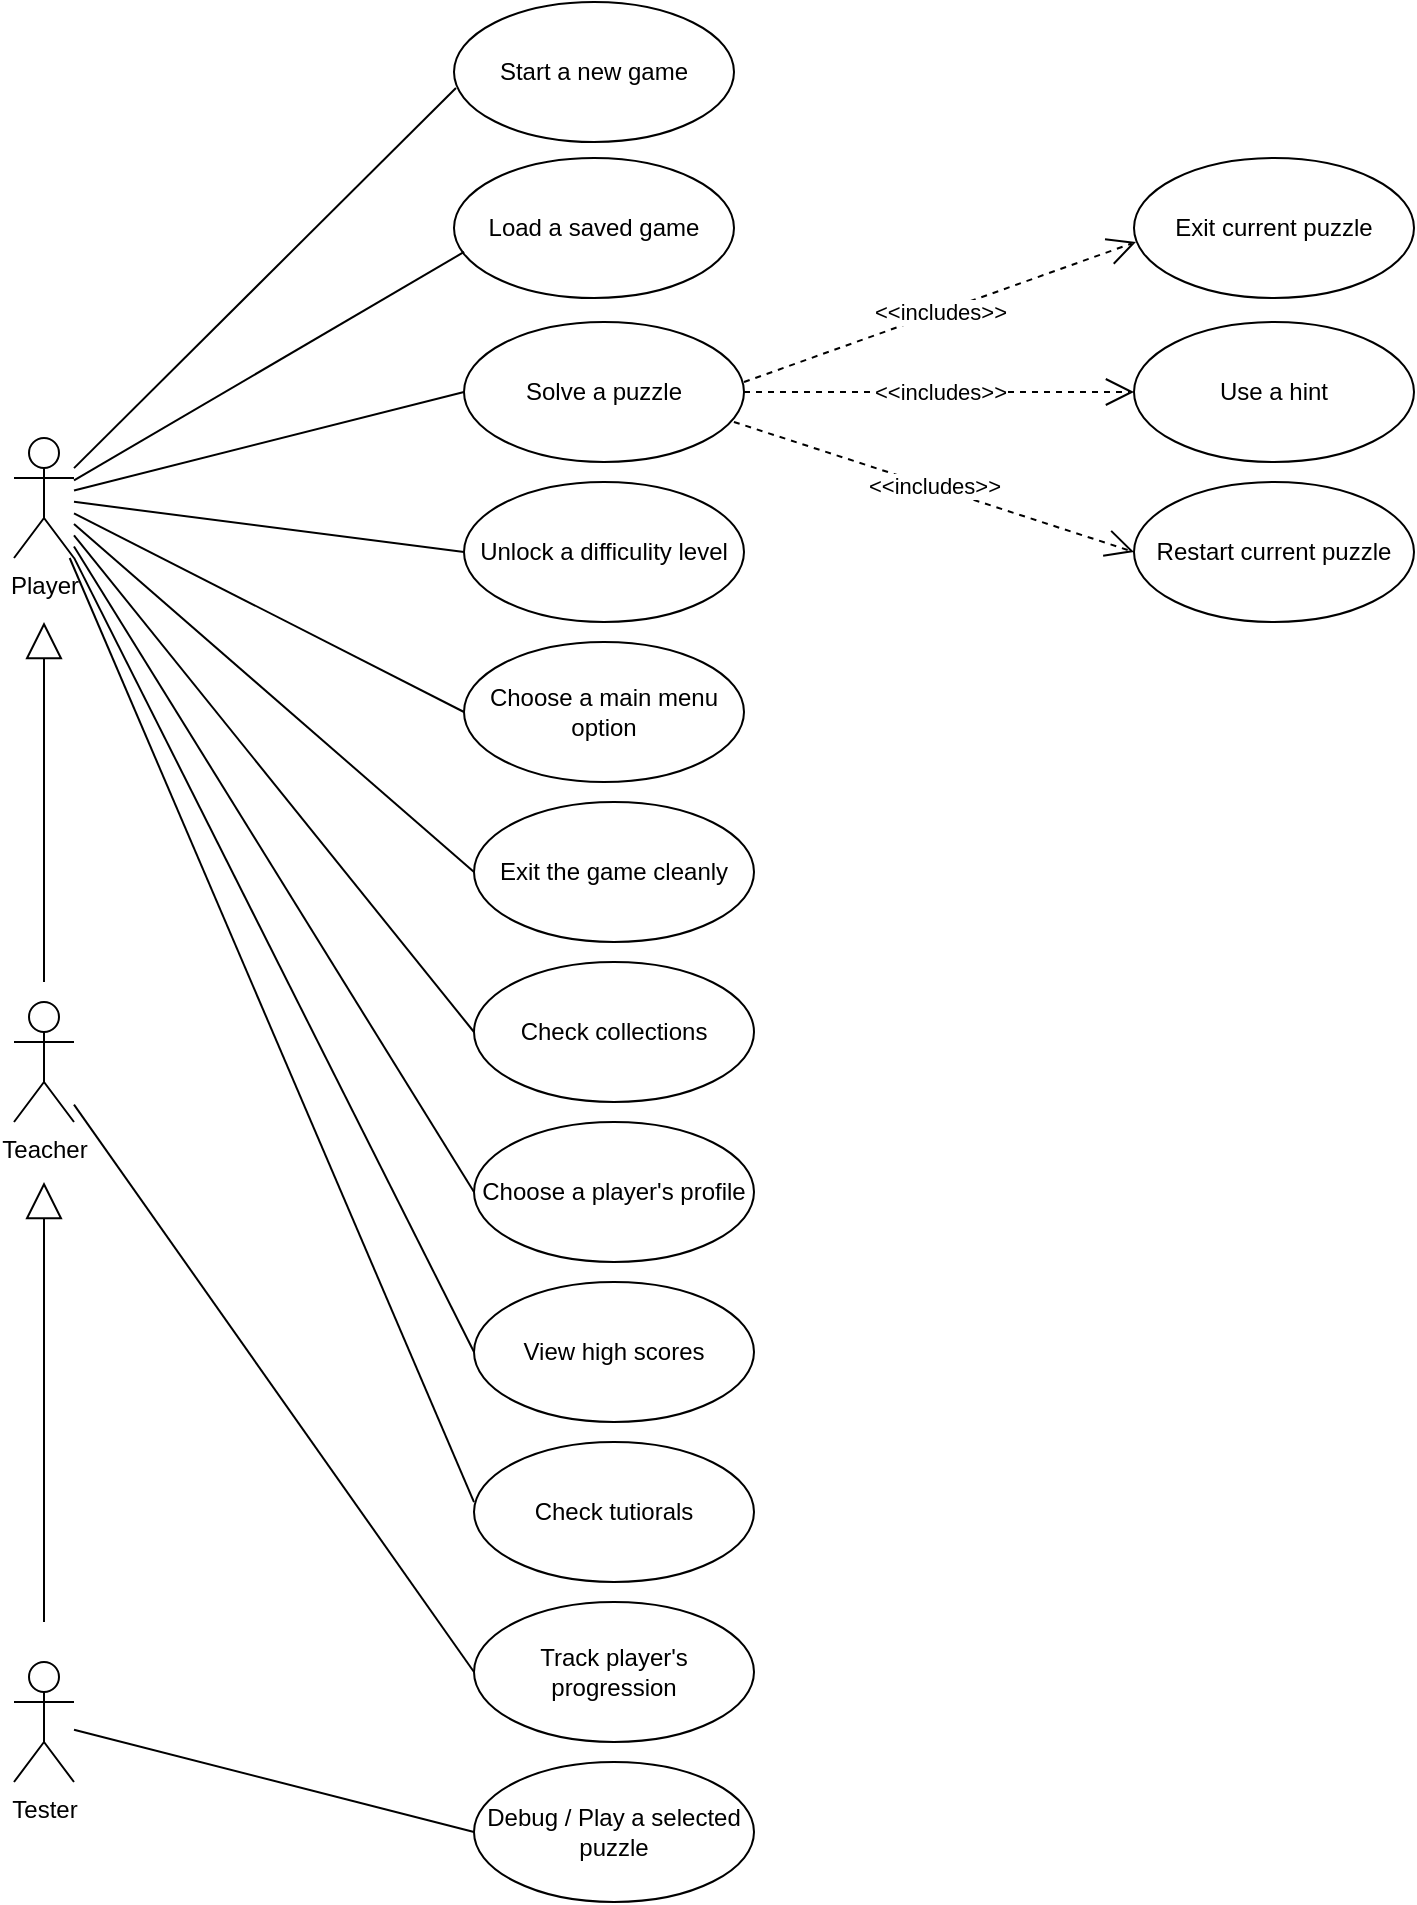 <mxfile version="23.1.2" type="github">
  <diagram name="Page-1" id="0783ab3e-0a74-02c8-0abd-f7b4e66b4bec">
    <mxGraphModel dx="2901" dy="1140" grid="1" gridSize="10" guides="1" tooltips="1" connect="1" arrows="1" fold="1" page="1" pageScale="1" pageWidth="827" pageHeight="1169" background="none" math="0" shadow="0">
      <root>
        <mxCell id="0" />
        <mxCell id="1" parent="0" />
        <mxCell id="n95UubTUEXaW6l02zeMs-1" value="Player" style="shape=umlActor;verticalLabelPosition=bottom;verticalAlign=top;html=1;outlineConnect=0;" parent="1" vertex="1">
          <mxGeometry x="-790" y="228" width="30" height="60" as="geometry" />
        </mxCell>
        <mxCell id="n95UubTUEXaW6l02zeMs-14" value="Teacher" style="shape=umlActor;verticalLabelPosition=bottom;verticalAlign=top;html=1;outlineConnect=0;" parent="1" vertex="1">
          <mxGeometry x="-790" y="510" width="30" height="60" as="geometry" />
        </mxCell>
        <mxCell id="n95UubTUEXaW6l02zeMs-22" value="Tester" style="shape=umlActor;verticalLabelPosition=bottom;verticalAlign=top;html=1;outlineConnect=0;" parent="1" vertex="1">
          <mxGeometry x="-790" y="840" width="30" height="60" as="geometry" />
        </mxCell>
        <mxCell id="n95UubTUEXaW6l02zeMs-30" value="Debug / Play a selected puzzle" style="ellipse;whiteSpace=wrap;html=1;" parent="1" vertex="1">
          <mxGeometry x="-560" y="890" width="140" height="70" as="geometry" />
        </mxCell>
        <mxCell id="n95UubTUEXaW6l02zeMs-31" value="Check collections" style="ellipse;whiteSpace=wrap;html=1;" parent="1" vertex="1">
          <mxGeometry x="-560" y="490" width="140" height="70" as="geometry" />
        </mxCell>
        <mxCell id="n95UubTUEXaW6l02zeMs-32" value="Start a new game" style="ellipse;whiteSpace=wrap;html=1;" parent="1" vertex="1">
          <mxGeometry x="-570" y="10" width="140" height="70" as="geometry" />
        </mxCell>
        <mxCell id="n95UubTUEXaW6l02zeMs-35" value="Load a saved game" style="ellipse;whiteSpace=wrap;html=1;" parent="1" vertex="1">
          <mxGeometry x="-570" y="88" width="140" height="70" as="geometry" />
        </mxCell>
        <mxCell id="n95UubTUEXaW6l02zeMs-36" value="Track player&#39;s progression" style="ellipse;whiteSpace=wrap;html=1;" parent="1" vertex="1">
          <mxGeometry x="-560" y="810" width="140" height="70" as="geometry" />
        </mxCell>
        <mxCell id="n95UubTUEXaW6l02zeMs-37" value="View high scores" style="ellipse;whiteSpace=wrap;html=1;" parent="1" vertex="1">
          <mxGeometry x="-560" y="650" width="140" height="70" as="geometry" />
        </mxCell>
        <mxCell id="n95UubTUEXaW6l02zeMs-41" value="Check tutiorals" style="ellipse;whiteSpace=wrap;html=1;" parent="1" vertex="1">
          <mxGeometry x="-560" y="730" width="140" height="70" as="geometry" />
        </mxCell>
        <mxCell id="n95UubTUEXaW6l02zeMs-46" value="" style="endArrow=block;endSize=16;endFill=0;html=1;rounded=0;" parent="1" edge="1">
          <mxGeometry width="160" relative="1" as="geometry">
            <mxPoint x="-775" y="500" as="sourcePoint" />
            <mxPoint x="-775" y="320" as="targetPoint" />
            <Array as="points">
              <mxPoint x="-775" y="400" />
            </Array>
          </mxGeometry>
        </mxCell>
        <mxCell id="n95UubTUEXaW6l02zeMs-47" value="" style="endArrow=block;endSize=16;endFill=0;html=1;rounded=0;" parent="1" edge="1">
          <mxGeometry width="160" relative="1" as="geometry">
            <mxPoint x="-775" y="820" as="sourcePoint" />
            <mxPoint x="-775" y="600" as="targetPoint" />
          </mxGeometry>
        </mxCell>
        <mxCell id="n95UubTUEXaW6l02zeMs-56" value="" style="endArrow=none;endSize=12;html=1;rounded=0;entryX=0;entryY=0.5;entryDx=0;entryDy=0;endFill=0;" parent="1" source="n95UubTUEXaW6l02zeMs-1" target="n95UubTUEXaW6l02zeMs-37" edge="1">
          <mxGeometry x="0.001" width="160" relative="1" as="geometry">
            <mxPoint x="-740" y="260" as="sourcePoint" />
            <mxPoint x="-520" y="332" as="targetPoint" />
            <mxPoint as="offset" />
          </mxGeometry>
        </mxCell>
        <mxCell id="n95UubTUEXaW6l02zeMs-60" value="" style="endArrow=none;endSize=12;html=1;rounded=0;entryX=0;entryY=0.5;entryDx=0;entryDy=0;endFill=0;" parent="1" source="n95UubTUEXaW6l02zeMs-1" target="n95UubTUEXaW6l02zeMs-31" edge="1">
          <mxGeometry x="0.001" width="160" relative="1" as="geometry">
            <mxPoint x="-750" y="250" as="sourcePoint" />
            <mxPoint x="-560" y="386" as="targetPoint" />
            <mxPoint as="offset" />
          </mxGeometry>
        </mxCell>
        <mxCell id="n95UubTUEXaW6l02zeMs-61" value="" style="endArrow=none;endSize=12;html=1;rounded=0;entryX=0;entryY=0.429;entryDx=0;entryDy=0;endFill=0;entryPerimeter=0;" parent="1" source="n95UubTUEXaW6l02zeMs-1" target="n95UubTUEXaW6l02zeMs-41" edge="1">
          <mxGeometry x="0.001" width="160" relative="1" as="geometry">
            <mxPoint x="-730" y="465" as="sourcePoint" />
            <mxPoint x="-540" y="460" as="targetPoint" />
            <mxPoint as="offset" />
          </mxGeometry>
        </mxCell>
        <mxCell id="n95UubTUEXaW6l02zeMs-62" value="" style="endArrow=none;endSize=12;html=1;rounded=0;entryX=0.036;entryY=0.671;entryDx=0;entryDy=0;endFill=0;entryPerimeter=0;" parent="1" source="n95UubTUEXaW6l02zeMs-1" target="n95UubTUEXaW6l02zeMs-35" edge="1">
          <mxGeometry x="0.001" width="160" relative="1" as="geometry">
            <mxPoint x="-740" y="205" as="sourcePoint" />
            <mxPoint x="-560" y="200" as="targetPoint" />
            <mxPoint as="offset" />
          </mxGeometry>
        </mxCell>
        <mxCell id="n95UubTUEXaW6l02zeMs-63" value="" style="endArrow=none;endSize=12;html=1;rounded=0;endFill=0;entryX=0.007;entryY=0.614;entryDx=0;entryDy=0;entryPerimeter=0;" parent="1" source="n95UubTUEXaW6l02zeMs-1" target="n95UubTUEXaW6l02zeMs-32" edge="1">
          <mxGeometry x="0.001" width="160" relative="1" as="geometry">
            <mxPoint x="-740" y="115" as="sourcePoint" />
            <mxPoint x="-560" y="60" as="targetPoint" />
            <mxPoint as="offset" />
          </mxGeometry>
        </mxCell>
        <mxCell id="n95UubTUEXaW6l02zeMs-64" value="" style="endArrow=none;endSize=12;html=1;rounded=0;entryX=0;entryY=0.5;entryDx=0;entryDy=0;endFill=0;" parent="1" source="n95UubTUEXaW6l02zeMs-22" target="n95UubTUEXaW6l02zeMs-30" edge="1">
          <mxGeometry x="0.001" width="160" relative="1" as="geometry">
            <mxPoint x="-780" y="1167.439" as="sourcePoint" />
            <mxPoint x="-590" y="1185" as="targetPoint" />
            <mxPoint as="offset" />
          </mxGeometry>
        </mxCell>
        <mxCell id="n95UubTUEXaW6l02zeMs-65" value="" style="endArrow=none;endSize=12;html=1;rounded=0;entryX=0;entryY=0.5;entryDx=0;entryDy=0;endFill=0;" parent="1" source="n95UubTUEXaW6l02zeMs-14" target="n95UubTUEXaW6l02zeMs-36" edge="1">
          <mxGeometry x="0.001" width="160" relative="1" as="geometry">
            <mxPoint x="-770" y="615" as="sourcePoint" />
            <mxPoint x="-580" y="610" as="targetPoint" />
            <mxPoint as="offset" />
          </mxGeometry>
        </mxCell>
        <mxCell id="n95UubTUEXaW6l02zeMs-66" value="Choose a player&#39;s profile" style="ellipse;whiteSpace=wrap;html=1;" parent="1" vertex="1">
          <mxGeometry x="-560" y="570" width="140" height="70" as="geometry" />
        </mxCell>
        <mxCell id="n95UubTUEXaW6l02zeMs-70" value="" style="endArrow=none;endSize=12;html=1;rounded=0;endFill=0;entryX=0;entryY=0.5;entryDx=0;entryDy=0;" parent="1" source="n95UubTUEXaW6l02zeMs-1" target="n95UubTUEXaW6l02zeMs-66" edge="1">
          <mxGeometry x="0.001" width="160" relative="1" as="geometry">
            <mxPoint x="-750" y="261" as="sourcePoint" />
            <mxPoint x="-555" y="167" as="targetPoint" />
            <mxPoint as="offset" />
          </mxGeometry>
        </mxCell>
        <mxCell id="n95UubTUEXaW6l02zeMs-71" value="Solve a puzzle" style="ellipse;whiteSpace=wrap;html=1;" parent="1" vertex="1">
          <mxGeometry x="-565" y="170" width="140" height="70" as="geometry" />
        </mxCell>
        <mxCell id="n95UubTUEXaW6l02zeMs-72" value="&amp;lt;&amp;lt;includes&amp;gt;&amp;gt;" style="endArrow=open;endSize=12;dashed=1;html=1;rounded=0;exitX=1;exitY=0.429;exitDx=0;exitDy=0;exitPerimeter=0;entryX=0.007;entryY=0.6;entryDx=0;entryDy=0;entryPerimeter=0;" parent="1" source="n95UubTUEXaW6l02zeMs-71" target="n95UubTUEXaW6l02zeMs-73" edge="1">
          <mxGeometry width="160" relative="1" as="geometry">
            <mxPoint x="-410" y="380" as="sourcePoint" />
            <mxPoint x="-260" y="290" as="targetPoint" />
          </mxGeometry>
        </mxCell>
        <mxCell id="n95UubTUEXaW6l02zeMs-73" value="Exit current puzzle" style="ellipse;whiteSpace=wrap;html=1;" parent="1" vertex="1">
          <mxGeometry x="-230" y="88" width="140" height="70" as="geometry" />
        </mxCell>
        <mxCell id="n95UubTUEXaW6l02zeMs-76" value="" style="endArrow=none;endSize=12;html=1;rounded=0;entryX=0;entryY=0.5;entryDx=0;entryDy=0;endFill=0;" parent="1" source="n95UubTUEXaW6l02zeMs-1" target="n95UubTUEXaW6l02zeMs-71" edge="1">
          <mxGeometry x="0.001" width="160" relative="1" as="geometry">
            <mxPoint x="-750" y="261" as="sourcePoint" />
            <mxPoint x="-555" y="167" as="targetPoint" />
            <mxPoint as="offset" />
          </mxGeometry>
        </mxCell>
        <mxCell id="n95UubTUEXaW6l02zeMs-77" value="Use a hint" style="ellipse;whiteSpace=wrap;html=1;" parent="1" vertex="1">
          <mxGeometry x="-230" y="170" width="140" height="70" as="geometry" />
        </mxCell>
        <mxCell id="n95UubTUEXaW6l02zeMs-78" value="&amp;lt;&amp;lt;includes&amp;gt;&amp;gt;" style="endArrow=open;endSize=12;dashed=1;html=1;rounded=0;exitX=1;exitY=0.5;exitDx=0;exitDy=0;entryX=0;entryY=0.5;entryDx=0;entryDy=0;" parent="1" source="n95UubTUEXaW6l02zeMs-71" target="n95UubTUEXaW6l02zeMs-77" edge="1">
          <mxGeometry x="-0.001" width="160" relative="1" as="geometry">
            <mxPoint x="-430" y="315" as="sourcePoint" />
            <mxPoint x="-240" y="325" as="targetPoint" />
            <mxPoint as="offset" />
          </mxGeometry>
        </mxCell>
        <mxCell id="_ills6TpiftIKVdmo6iu-1" value="Restart current puzzle" style="ellipse;whiteSpace=wrap;html=1;" parent="1" vertex="1">
          <mxGeometry x="-230" y="250" width="140" height="70" as="geometry" />
        </mxCell>
        <mxCell id="_ills6TpiftIKVdmo6iu-2" value="&amp;lt;&amp;lt;includes&amp;gt;&amp;gt;" style="endArrow=open;endSize=12;dashed=1;html=1;rounded=0;entryX=0;entryY=0.5;entryDx=0;entryDy=0;exitX=0.964;exitY=0.714;exitDx=0;exitDy=0;exitPerimeter=0;" parent="1" source="n95UubTUEXaW6l02zeMs-71" target="_ills6TpiftIKVdmo6iu-1" edge="1">
          <mxGeometry x="-0.001" width="160" relative="1" as="geometry">
            <mxPoint x="-450" y="340" as="sourcePoint" />
            <mxPoint x="-231" y="420" as="targetPoint" />
            <mxPoint as="offset" />
          </mxGeometry>
        </mxCell>
        <mxCell id="_ills6TpiftIKVdmo6iu-5" value="Unlock a difficulity level" style="ellipse;whiteSpace=wrap;html=1;" parent="1" vertex="1">
          <mxGeometry x="-565" y="250" width="140" height="70" as="geometry" />
        </mxCell>
        <mxCell id="_ills6TpiftIKVdmo6iu-6" value="" style="endArrow=none;endSize=12;html=1;rounded=0;entryX=0;entryY=0.5;entryDx=0;entryDy=0;endFill=0;" parent="1" source="n95UubTUEXaW6l02zeMs-1" target="_ills6TpiftIKVdmo6iu-5" edge="1">
          <mxGeometry x="0.001" width="160" relative="1" as="geometry">
            <mxPoint x="-760" y="260" as="sourcePoint" />
            <mxPoint x="-560" y="263" as="targetPoint" />
            <mxPoint as="offset" />
          </mxGeometry>
        </mxCell>
        <mxCell id="IRm-zKdeBIrGmb4rWR2n-1" value="Choose a main menu option" style="ellipse;whiteSpace=wrap;html=1;" parent="1" vertex="1">
          <mxGeometry x="-565" y="330" width="140" height="70" as="geometry" />
        </mxCell>
        <mxCell id="IRm-zKdeBIrGmb4rWR2n-2" value="" style="endArrow=none;endSize=12;html=1;rounded=0;entryX=0;entryY=0.5;entryDx=0;entryDy=0;endFill=0;" parent="1" source="n95UubTUEXaW6l02zeMs-1" target="IRm-zKdeBIrGmb4rWR2n-1" edge="1">
          <mxGeometry x="0.001" width="160" relative="1" as="geometry">
            <mxPoint x="-760" y="330" as="sourcePoint" />
            <mxPoint x="-565" y="420" as="targetPoint" />
            <mxPoint as="offset" />
          </mxGeometry>
        </mxCell>
        <mxCell id="IRm-zKdeBIrGmb4rWR2n-3" value="Exit the game cleanly" style="ellipse;whiteSpace=wrap;html=1;" parent="1" vertex="1">
          <mxGeometry x="-560" y="410" width="140" height="70" as="geometry" />
        </mxCell>
        <mxCell id="IRm-zKdeBIrGmb4rWR2n-4" value="" style="endArrow=none;endSize=12;html=1;rounded=0;entryX=0;entryY=0.5;entryDx=0;entryDy=0;endFill=0;" parent="1" source="n95UubTUEXaW6l02zeMs-1" target="IRm-zKdeBIrGmb4rWR2n-3" edge="1">
          <mxGeometry x="0.001" width="160" relative="1" as="geometry">
            <mxPoint x="-760" y="280" as="sourcePoint" />
            <mxPoint x="-550" y="505" as="targetPoint" />
            <mxPoint as="offset" />
          </mxGeometry>
        </mxCell>
      </root>
    </mxGraphModel>
  </diagram>
</mxfile>
